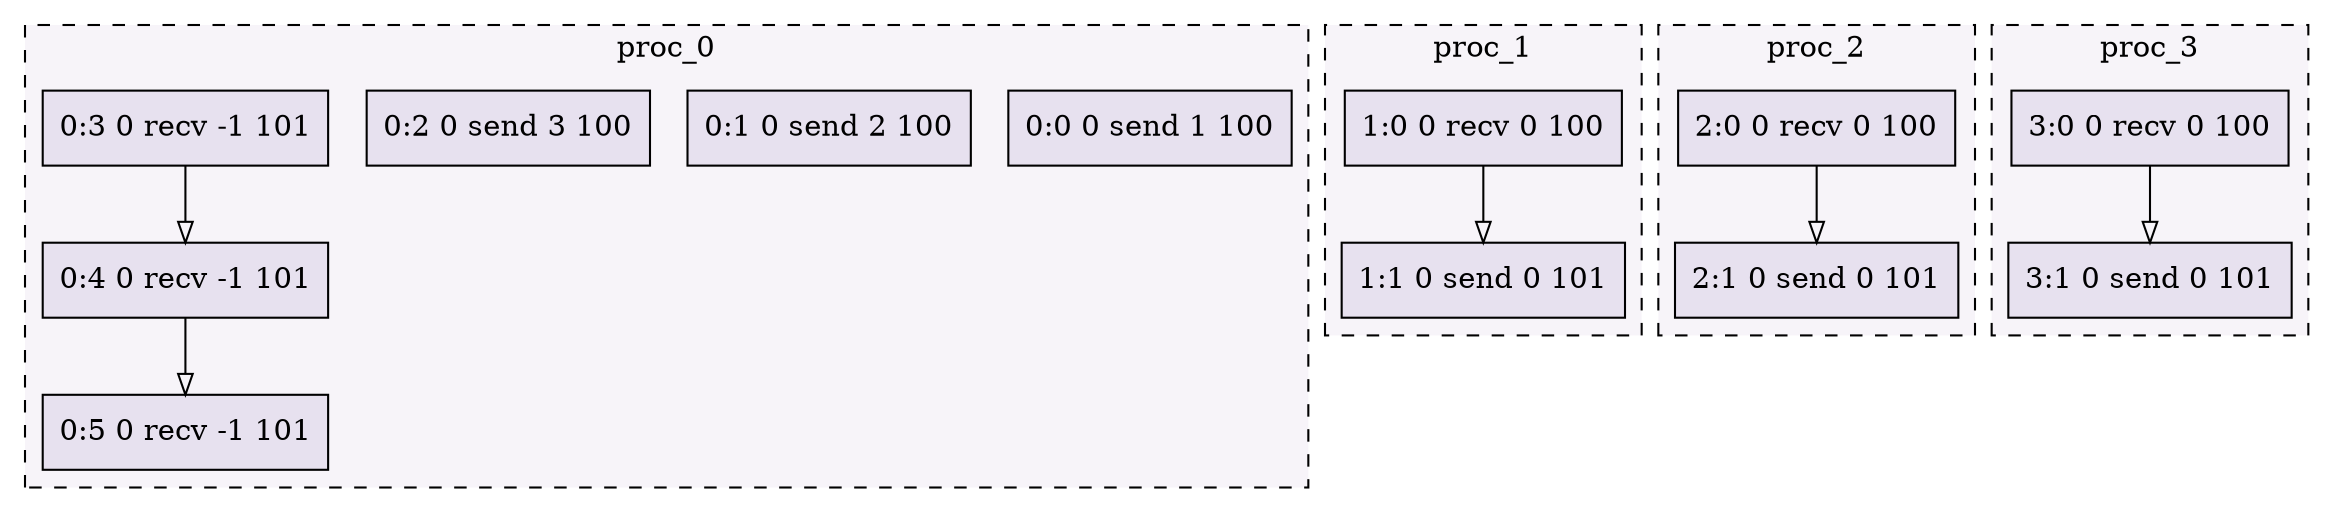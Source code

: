 digraph{node[shape=record style=filled colorscheme=purd9 fillcolor=2];subgraph cluster0{style=dashed;colorscheme=purd9;bgcolor=1;edge[arrowhead=empty];label=proc_0;0[label="0:0 0 send 1 100"];1[label="0:1 0 send 2 100"];2[label="0:2 0 send 3 100"];3[label="0:3 0 recv -1 101"];4[label="0:4 0 recv -1 101"];5[label="0:5 0 recv -1 101"];3->4;4->5;}subgraph cluster1{style=dashed;colorscheme=purd9;bgcolor=1;edge[arrowhead=empty];label=proc_1;6[label="1:0 0 recv 0 100"];7[label="1:1 0 send 0 101"];6->7;}subgraph cluster2{style=dashed;colorscheme=purd9;bgcolor=1;edge[arrowhead=empty];label=proc_2;8[label="2:0 0 recv 0 100"];9[label="2:1 0 send 0 101"];8->9;}subgraph cluster3{style=dashed;colorscheme=purd9;bgcolor=1;edge[arrowhead=empty];label=proc_3;10[label="3:0 0 recv 0 100"];11[label="3:1 0 send 0 101"];10->11;}}